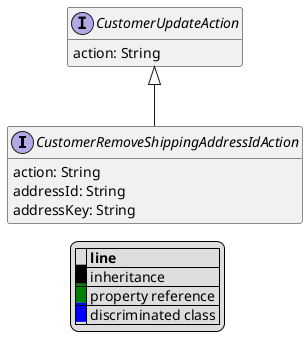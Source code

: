 @startuml

hide empty fields
hide empty methods
legend
|= |= line |
|<back:black>   </back>| inheritance |
|<back:green>   </back>| property reference |
|<back:blue>   </back>| discriminated class |
endlegend
interface CustomerRemoveShippingAddressIdAction [[CustomerRemoveShippingAddressIdAction.svg]] extends CustomerUpdateAction {
    action: String
    addressId: String
    addressKey: String
}
interface CustomerUpdateAction [[CustomerUpdateAction.svg]]  {
    action: String
}





@enduml
